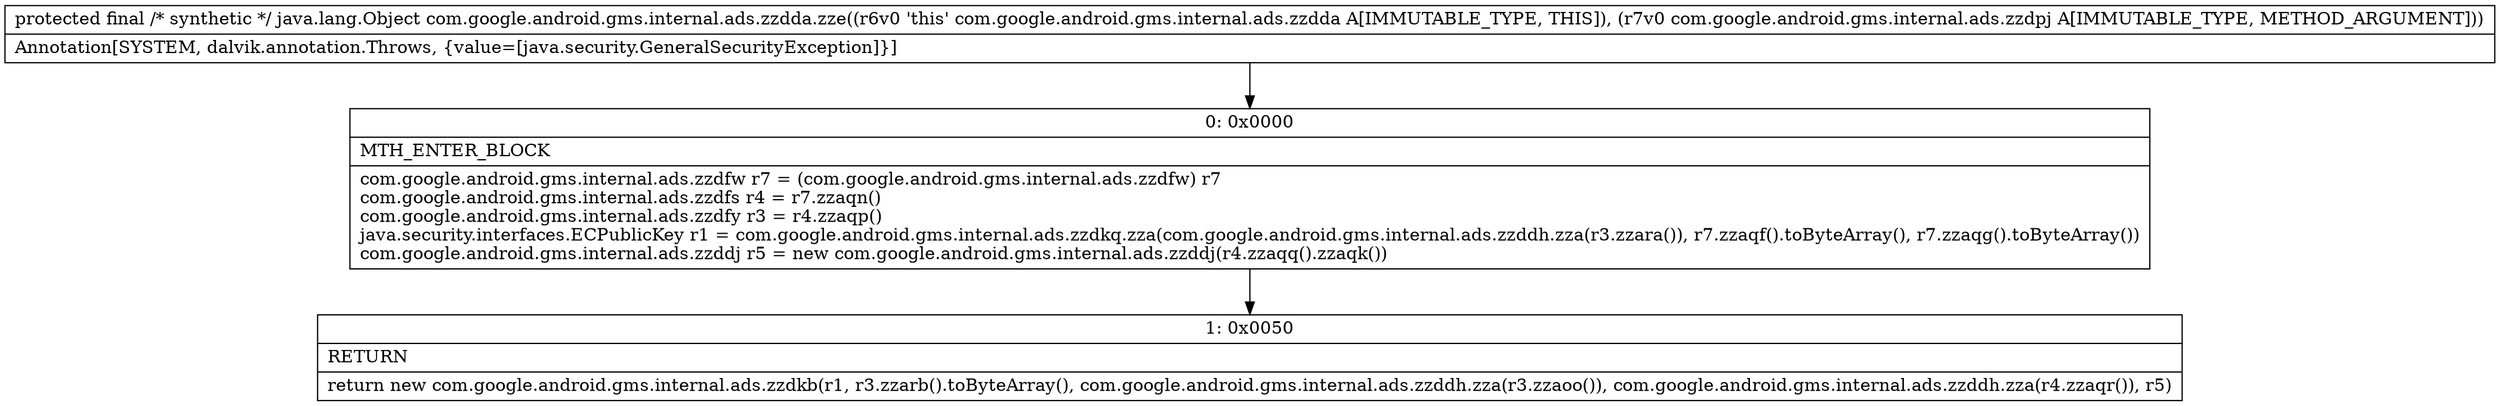 digraph "CFG forcom.google.android.gms.internal.ads.zzdda.zze(Lcom\/google\/android\/gms\/internal\/ads\/zzdpj;)Ljava\/lang\/Object;" {
Node_0 [shape=record,label="{0\:\ 0x0000|MTH_ENTER_BLOCK\l|com.google.android.gms.internal.ads.zzdfw r7 = (com.google.android.gms.internal.ads.zzdfw) r7\lcom.google.android.gms.internal.ads.zzdfs r4 = r7.zzaqn()\lcom.google.android.gms.internal.ads.zzdfy r3 = r4.zzaqp()\ljava.security.interfaces.ECPublicKey r1 = com.google.android.gms.internal.ads.zzdkq.zza(com.google.android.gms.internal.ads.zzddh.zza(r3.zzara()), r7.zzaqf().toByteArray(), r7.zzaqg().toByteArray())\lcom.google.android.gms.internal.ads.zzddj r5 = new com.google.android.gms.internal.ads.zzddj(r4.zzaqq().zzaqk())\l}"];
Node_1 [shape=record,label="{1\:\ 0x0050|RETURN\l|return new com.google.android.gms.internal.ads.zzdkb(r1, r3.zzarb().toByteArray(), com.google.android.gms.internal.ads.zzddh.zza(r3.zzaoo()), com.google.android.gms.internal.ads.zzddh.zza(r4.zzaqr()), r5)\l}"];
MethodNode[shape=record,label="{protected final \/* synthetic *\/ java.lang.Object com.google.android.gms.internal.ads.zzdda.zze((r6v0 'this' com.google.android.gms.internal.ads.zzdda A[IMMUTABLE_TYPE, THIS]), (r7v0 com.google.android.gms.internal.ads.zzdpj A[IMMUTABLE_TYPE, METHOD_ARGUMENT]))  | Annotation[SYSTEM, dalvik.annotation.Throws, \{value=[java.security.GeneralSecurityException]\}]\l}"];
MethodNode -> Node_0;
Node_0 -> Node_1;
}


